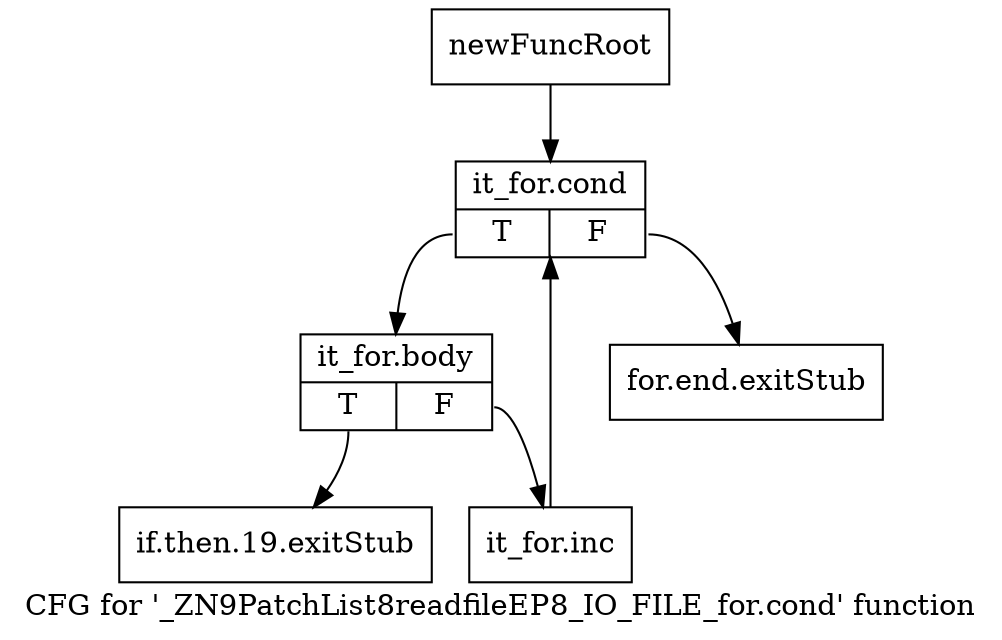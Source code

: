 digraph "CFG for '_ZN9PatchList8readfileEP8_IO_FILE_for.cond' function" {
	label="CFG for '_ZN9PatchList8readfileEP8_IO_FILE_for.cond' function";

	Node0x25ff970 [shape=record,label="{newFuncRoot}"];
	Node0x25ff970 -> Node0x25ffa60;
	Node0x25ff9c0 [shape=record,label="{for.end.exitStub}"];
	Node0x25ffa10 [shape=record,label="{if.then.19.exitStub}"];
	Node0x25ffa60 [shape=record,label="{it_for.cond|{<s0>T|<s1>F}}"];
	Node0x25ffa60:s0 -> Node0x25ffab0;
	Node0x25ffa60:s1 -> Node0x25ff9c0;
	Node0x25ffab0 [shape=record,label="{it_for.body|{<s0>T|<s1>F}}"];
	Node0x25ffab0:s0 -> Node0x25ffa10;
	Node0x25ffab0:s1 -> Node0x25ffb00;
	Node0x25ffb00 [shape=record,label="{it_for.inc}"];
	Node0x25ffb00 -> Node0x25ffa60;
}
